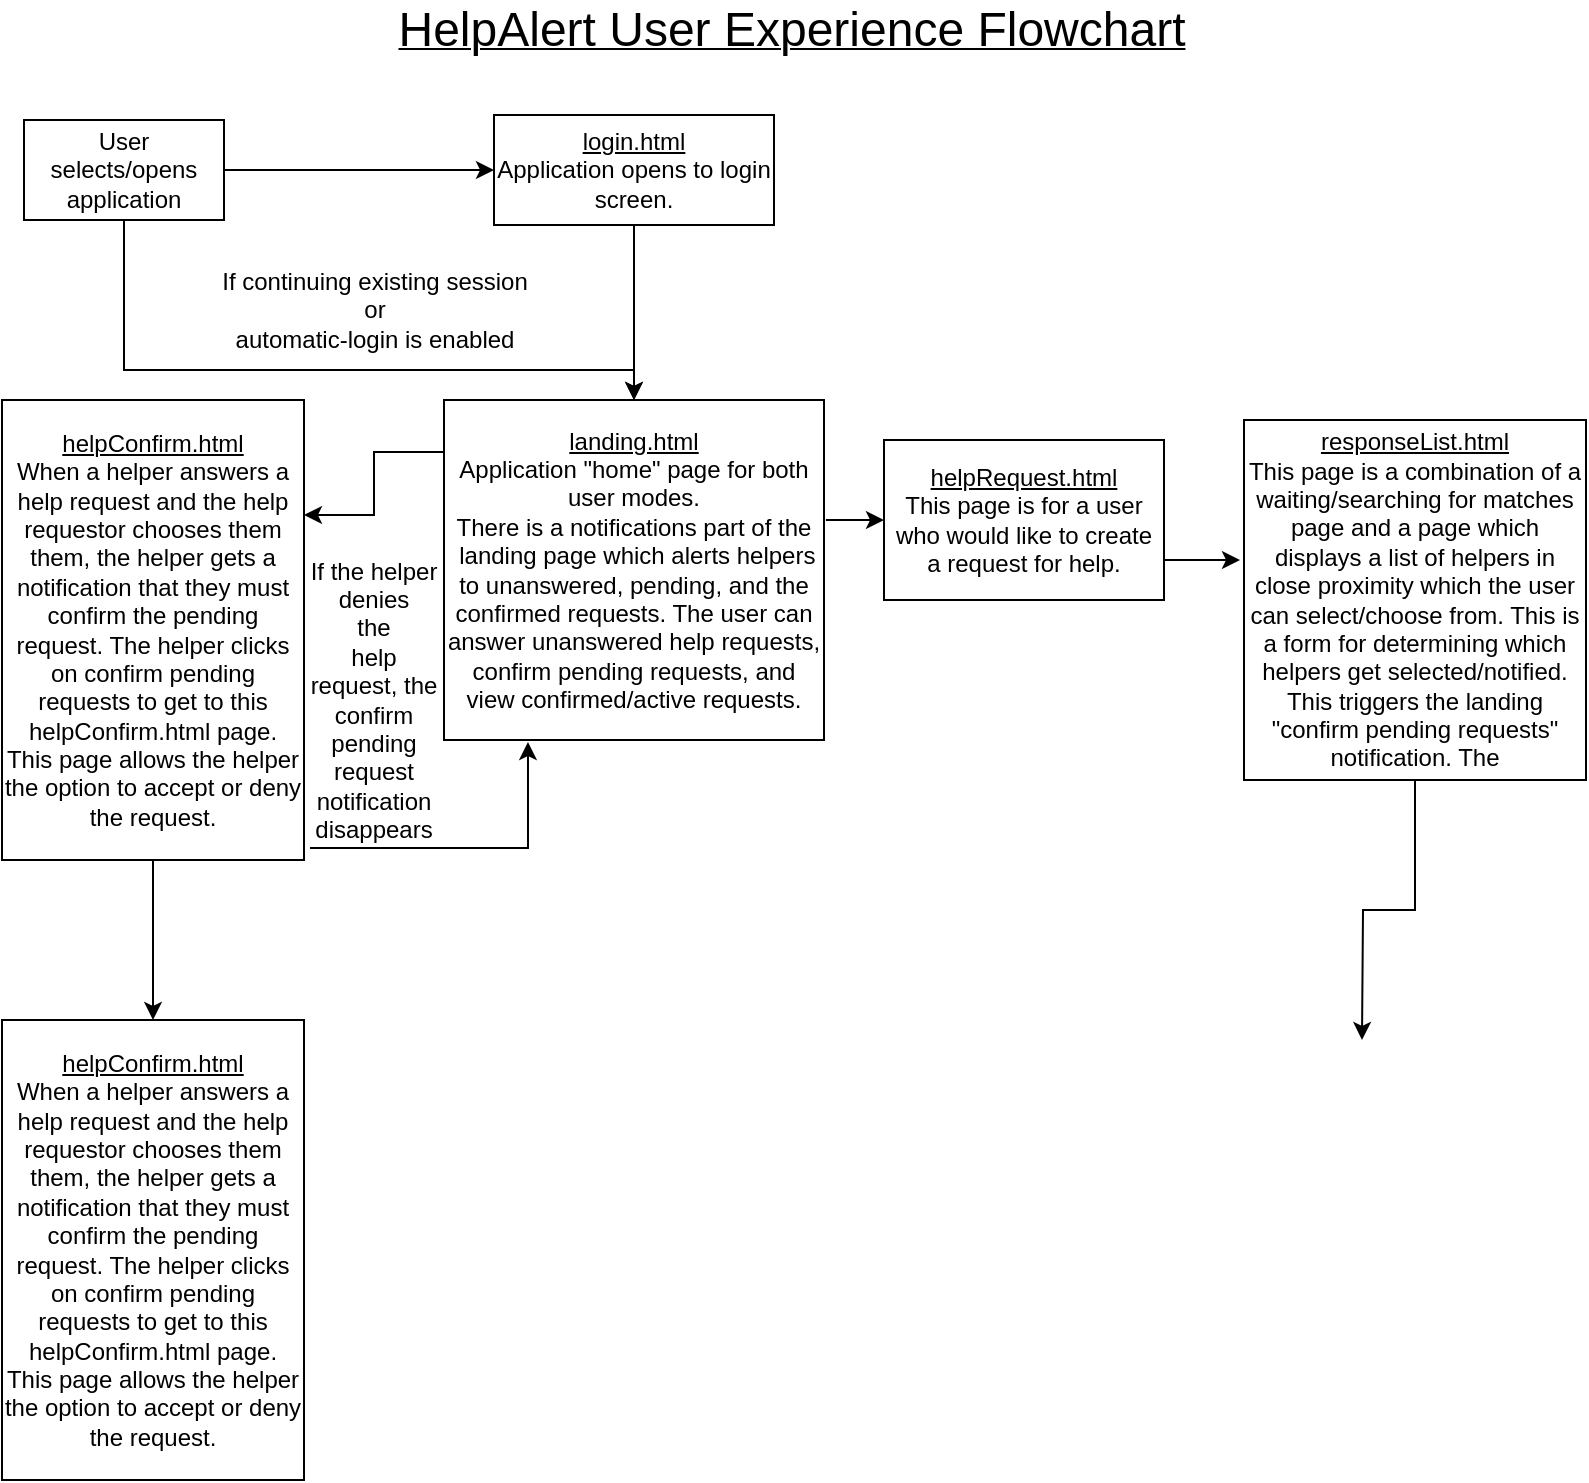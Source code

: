 <mxfile version="12.9.7" type="device"><diagram id="C5RBs43oDa-KdzZeNtuy" name="Page-1"><mxGraphModel dx="807" dy="887" grid="1" gridSize="10" guides="1" tooltips="1" connect="1" arrows="1" fold="1" page="1" pageScale="1" pageWidth="827" pageHeight="1169" math="0" shadow="0"><root><mxCell id="WIyWlLk6GJQsqaUBKTNV-0"/><mxCell id="WIyWlLk6GJQsqaUBKTNV-1" parent="WIyWlLk6GJQsqaUBKTNV-0"/><mxCell id="UOvnpojruWkZF1wYH9Dz-3" value="" style="edgeStyle=orthogonalEdgeStyle;rounded=0;orthogonalLoop=1;jettySize=auto;html=1;" edge="1" parent="WIyWlLk6GJQsqaUBKTNV-1" source="UOvnpojruWkZF1wYH9Dz-0" target="UOvnpojruWkZF1wYH9Dz-2"><mxGeometry relative="1" as="geometry"/></mxCell><mxCell id="UOvnpojruWkZF1wYH9Dz-5" value="" style="edgeStyle=orthogonalEdgeStyle;rounded=0;orthogonalLoop=1;jettySize=auto;html=1;exitX=0.5;exitY=1;exitDx=0;exitDy=0;" edge="1" parent="WIyWlLk6GJQsqaUBKTNV-1" source="UOvnpojruWkZF1wYH9Dz-2" target="UOvnpojruWkZF1wYH9Dz-4"><mxGeometry relative="1" as="geometry"/></mxCell><mxCell id="UOvnpojruWkZF1wYH9Dz-2" value="&lt;u&gt;login.html&lt;/u&gt;&lt;br&gt;Application opens to login screen. " style="rounded=0;whiteSpace=wrap;html=1;" vertex="1" parent="WIyWlLk6GJQsqaUBKTNV-1"><mxGeometry x="265" y="77.5" width="140" height="55" as="geometry"/></mxCell><mxCell id="UOvnpojruWkZF1wYH9Dz-12" value="" style="edgeStyle=orthogonalEdgeStyle;rounded=0;orthogonalLoop=1;jettySize=auto;html=1;exitX=1.005;exitY=0.353;exitDx=0;exitDy=0;exitPerimeter=0;" edge="1" parent="WIyWlLk6GJQsqaUBKTNV-1" source="UOvnpojruWkZF1wYH9Dz-4" target="UOvnpojruWkZF1wYH9Dz-11"><mxGeometry relative="1" as="geometry"/></mxCell><mxCell id="UOvnpojruWkZF1wYH9Dz-14" value="" style="edgeStyle=orthogonalEdgeStyle;rounded=0;orthogonalLoop=1;jettySize=auto;html=1;exitX=0;exitY=0.153;exitDx=0;exitDy=0;exitPerimeter=0;entryX=1;entryY=0.25;entryDx=0;entryDy=0;" edge="1" parent="WIyWlLk6GJQsqaUBKTNV-1" source="UOvnpojruWkZF1wYH9Dz-4" target="UOvnpojruWkZF1wYH9Dz-13"><mxGeometry relative="1" as="geometry"/></mxCell><mxCell id="UOvnpojruWkZF1wYH9Dz-4" value="&lt;u&gt;landing.html&lt;br&gt;&lt;/u&gt;&lt;div&gt;Application &quot;home&quot; page for both user modes.&lt;/div&gt;&lt;div&gt;There is a notifications part of the&lt;br&gt;&lt;/div&gt;&amp;nbsp;landing page which alerts helpers to unanswered, pending, and the confirmed requests. The user can answer unanswered help requests, confirm pending requests, and view confirmed/active requests." style="rounded=0;whiteSpace=wrap;html=1;" vertex="1" parent="WIyWlLk6GJQsqaUBKTNV-1"><mxGeometry x="240" y="220" width="190" height="170" as="geometry"/></mxCell><mxCell id="UOvnpojruWkZF1wYH9Dz-25" value="" style="edgeStyle=orthogonalEdgeStyle;rounded=0;orthogonalLoop=1;jettySize=auto;html=1;entryX=0.221;entryY=1.006;entryDx=0;entryDy=0;entryPerimeter=0;exitX=1.02;exitY=0.974;exitDx=0;exitDy=0;exitPerimeter=0;" edge="1" parent="WIyWlLk6GJQsqaUBKTNV-1" source="UOvnpojruWkZF1wYH9Dz-13" target="UOvnpojruWkZF1wYH9Dz-4"><mxGeometry relative="1" as="geometry"><mxPoint x="200" y="291" as="sourcePoint"/></mxGeometry></mxCell><mxCell id="UOvnpojruWkZF1wYH9Dz-32" value="" style="edgeStyle=orthogonalEdgeStyle;rounded=0;orthogonalLoop=1;jettySize=auto;html=1;" edge="1" parent="WIyWlLk6GJQsqaUBKTNV-1" source="UOvnpojruWkZF1wYH9Dz-13" target="UOvnpojruWkZF1wYH9Dz-31"><mxGeometry relative="1" as="geometry"/></mxCell><mxCell id="UOvnpojruWkZF1wYH9Dz-13" value="&lt;u&gt;helpConfirm.html&lt;br&gt;&lt;/u&gt;&lt;div&gt;When a helper answers a help request and the help requestor chooses them them, the helper gets a notification that they must confirm the pending request. The helper clicks on confirm pending requests to get to this helpConfirm.html page. This page allows the helper the option to accept or deny the request.&lt;/div&gt;" style="rounded=0;whiteSpace=wrap;html=1;" vertex="1" parent="WIyWlLk6GJQsqaUBKTNV-1"><mxGeometry x="19" y="220" width="151" height="230" as="geometry"/></mxCell><mxCell id="UOvnpojruWkZF1wYH9Dz-31" value="&lt;u&gt;helpConfirm.html&lt;br&gt;&lt;/u&gt;&lt;div&gt;When a helper answers a help request and the help requestor chooses them them, the helper gets a notification that they must confirm the pending request. The helper clicks on confirm pending requests to get to this helpConfirm.html page. This page allows the helper the option to accept or deny the request.&lt;/div&gt;" style="rounded=0;whiteSpace=wrap;html=1;" vertex="1" parent="WIyWlLk6GJQsqaUBKTNV-1"><mxGeometry x="19" y="530" width="151" height="230" as="geometry"/></mxCell><mxCell id="UOvnpojruWkZF1wYH9Dz-16" value="" style="edgeStyle=orthogonalEdgeStyle;rounded=0;orthogonalLoop=1;jettySize=auto;html=1;exitX=1;exitY=0.75;exitDx=0;exitDy=0;" edge="1" parent="WIyWlLk6GJQsqaUBKTNV-1" source="UOvnpojruWkZF1wYH9Dz-11"><mxGeometry relative="1" as="geometry"><mxPoint x="638" y="300" as="targetPoint"/><Array as="points"><mxPoint x="638" y="300"/></Array></mxGeometry></mxCell><mxCell id="UOvnpojruWkZF1wYH9Dz-11" value="&lt;u&gt;helpRequest.html&lt;br&gt;&lt;/u&gt;This page is for a user who would like to create a request for help.&lt;br&gt;&lt;u&gt;&lt;/u&gt;" style="rounded=0;whiteSpace=wrap;html=1;" vertex="1" parent="WIyWlLk6GJQsqaUBKTNV-1"><mxGeometry x="460" y="240" width="140" height="80" as="geometry"/></mxCell><mxCell id="UOvnpojruWkZF1wYH9Dz-20" value="" style="edgeStyle=orthogonalEdgeStyle;rounded=0;orthogonalLoop=1;jettySize=auto;html=1;" edge="1" parent="WIyWlLk6GJQsqaUBKTNV-1" source="UOvnpojruWkZF1wYH9Dz-17"><mxGeometry relative="1" as="geometry"><mxPoint x="699" y="540" as="targetPoint"/></mxGeometry></mxCell><mxCell id="UOvnpojruWkZF1wYH9Dz-17" value="&lt;u&gt;responseList.html&lt;br&gt;&lt;/u&gt;This page is a combination of a waiting/searching for matches page and a page which displays a list of helpers in close proximity which the user can select/choose from. This is a form for determining which helpers get selected/notified. This triggers the landing &quot;confirm pending requests&quot; notification. The &lt;br&gt;&lt;u&gt;&lt;/u&gt;" style="rounded=0;whiteSpace=wrap;html=1;" vertex="1" parent="WIyWlLk6GJQsqaUBKTNV-1"><mxGeometry x="640" y="230" width="171" height="180" as="geometry"/></mxCell><mxCell id="UOvnpojruWkZF1wYH9Dz-1" value="&lt;div&gt;&lt;u&gt;&lt;font style=&quot;font-size: 24px&quot;&gt;HelpAlert User Experience Flowchart&lt;/font&gt;&lt;/u&gt;&lt;/div&gt;" style="text;html=1;strokeColor=none;fillColor=none;align=center;verticalAlign=middle;whiteSpace=wrap;rounded=0;" vertex="1" parent="WIyWlLk6GJQsqaUBKTNV-1"><mxGeometry x="199" y="20" width="430" height="30" as="geometry"/></mxCell><mxCell id="UOvnpojruWkZF1wYH9Dz-8" value="" style="edgeStyle=orthogonalEdgeStyle;rounded=0;orthogonalLoop=1;jettySize=auto;html=1;entryX=0.5;entryY=0;entryDx=0;entryDy=0;" edge="1" parent="WIyWlLk6GJQsqaUBKTNV-1" source="UOvnpojruWkZF1wYH9Dz-0" target="UOvnpojruWkZF1wYH9Dz-4"><mxGeometry relative="1" as="geometry"><mxPoint x="180" y="205" as="targetPoint"/><Array as="points"><mxPoint x="80" y="205"/><mxPoint x="335" y="205"/></Array></mxGeometry></mxCell><mxCell id="UOvnpojruWkZF1wYH9Dz-0" value="User selects/opens application" style="rounded=0;whiteSpace=wrap;html=1;" vertex="1" parent="WIyWlLk6GJQsqaUBKTNV-1"><mxGeometry x="30" y="80" width="100" height="50" as="geometry"/></mxCell><mxCell id="UOvnpojruWkZF1wYH9Dz-10" value="If continuing existing session&lt;br&gt; or &lt;br&gt;automatic-login is enabled" style="text;html=1;align=center;verticalAlign=middle;resizable=0;points=[];autosize=1;" vertex="1" parent="WIyWlLk6GJQsqaUBKTNV-1"><mxGeometry x="120" y="150" width="170" height="50" as="geometry"/></mxCell><mxCell id="UOvnpojruWkZF1wYH9Dz-26" value="If the helper&lt;br&gt;&lt;div&gt;denies&lt;/div&gt;&lt;div&gt;the&lt;br&gt;&lt;/div&gt;help&lt;br&gt;request, the&lt;br&gt;confirm pending request notification disappears" style="text;html=1;strokeColor=none;fillColor=none;align=center;verticalAlign=middle;whiteSpace=wrap;rounded=0;" vertex="1" parent="WIyWlLk6GJQsqaUBKTNV-1"><mxGeometry x="170" y="300" width="70" height="140" as="geometry"/></mxCell></root></mxGraphModel></diagram></mxfile>